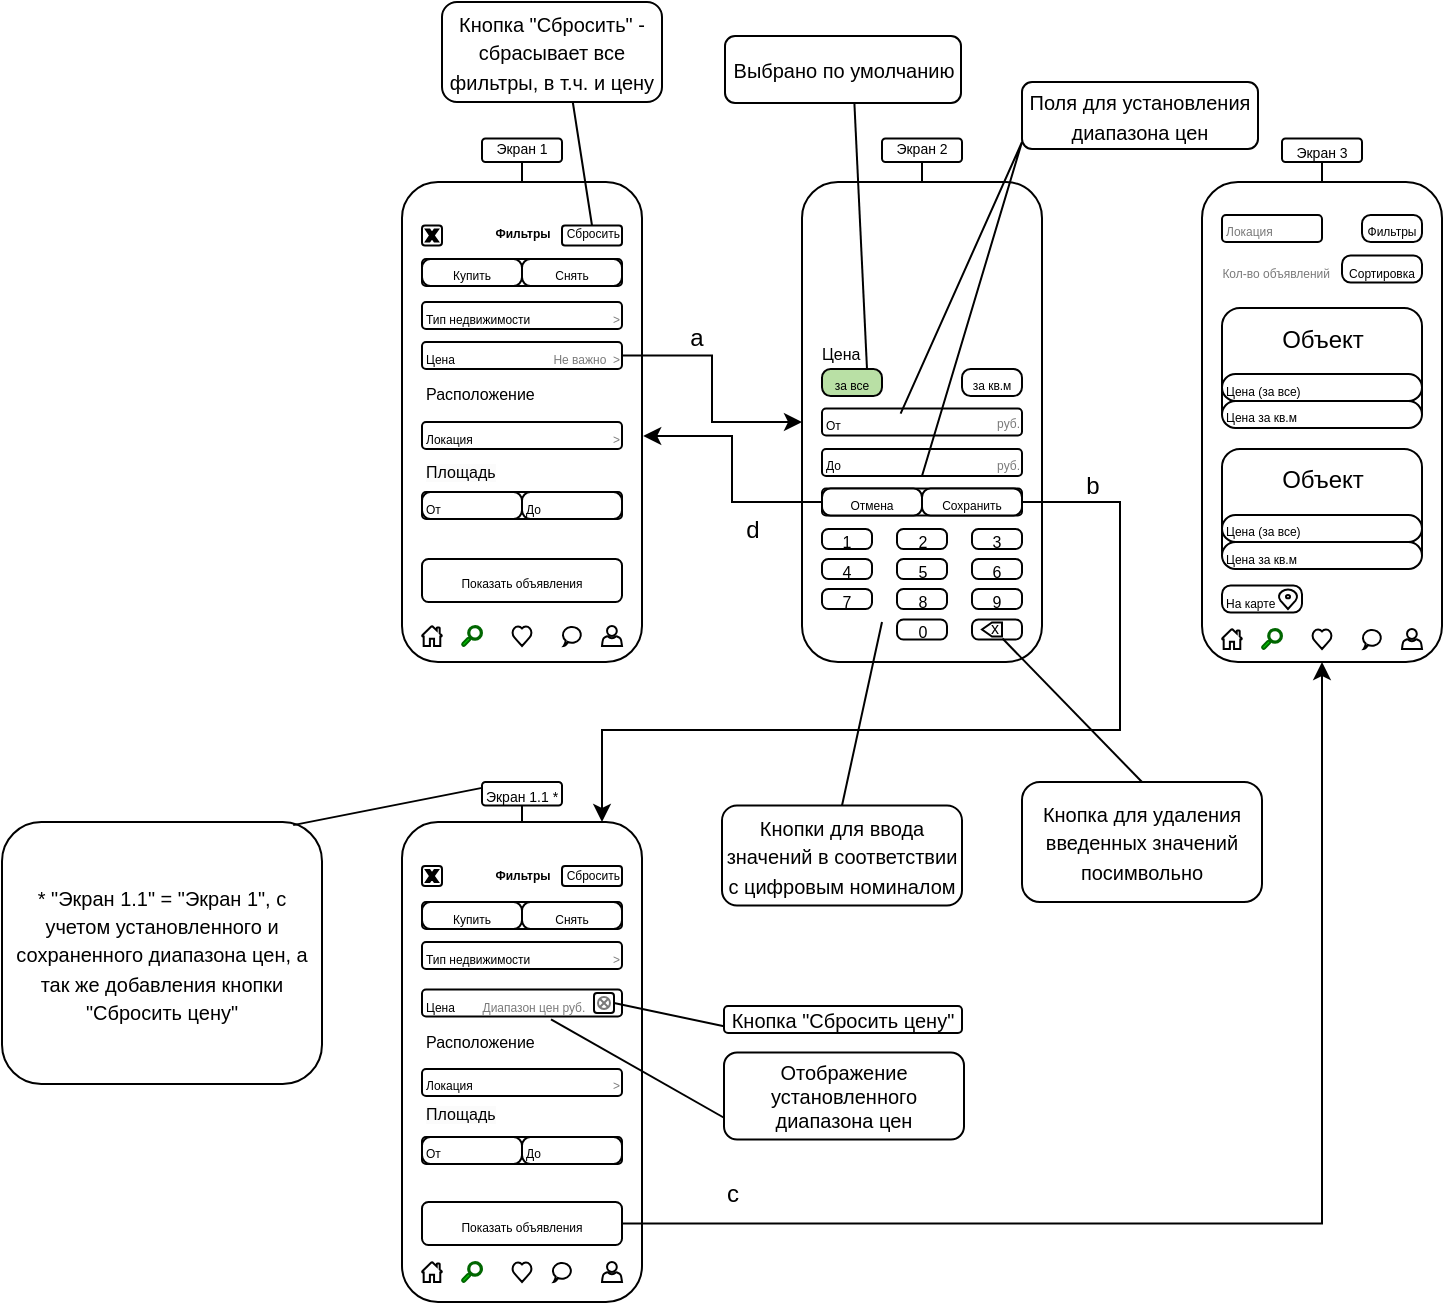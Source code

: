 <mxfile version="24.7.17">
  <diagram name="Страница — 1" id="sSC-xbCi71LBy9KAgF5f">
    <mxGraphModel dx="689" dy="1766" grid="1" gridSize="10" guides="1" tooltips="1" connect="1" arrows="1" fold="1" page="1" pageScale="1" pageWidth="1169" pageHeight="827" math="0" shadow="0">
      <root>
        <mxCell id="0" />
        <mxCell id="1" parent="0" />
        <mxCell id="aHM809MoDFuFs7wAWHGj-8" value="" style="rounded=1;whiteSpace=wrap;html=1;direction=south;" parent="1" vertex="1">
          <mxGeometry x="520" y="40" width="120" height="240" as="geometry" />
        </mxCell>
        <mxCell id="aHM809MoDFuFs7wAWHGj-7" value="" style="rounded=1;whiteSpace=wrap;html=1;direction=south;" parent="1" vertex="1">
          <mxGeometry x="320" y="40" width="120" height="240" as="geometry" />
        </mxCell>
        <mxCell id="aHM809MoDFuFs7wAWHGj-10" value="" style="rounded=1;whiteSpace=wrap;html=1;direction=south;" parent="1" vertex="1">
          <mxGeometry x="320" y="360" width="120" height="240" as="geometry" />
        </mxCell>
        <mxCell id="aHM809MoDFuFs7wAWHGj-11" value="" style="rounded=1;whiteSpace=wrap;html=1;direction=south;" parent="1" vertex="1">
          <mxGeometry x="720" y="40" width="120" height="240" as="geometry" />
        </mxCell>
        <mxCell id="aHM809MoDFuFs7wAWHGj-66" value="" style="sketch=0;pointerEvents=1;shadow=0;dashed=0;html=1;labelPosition=center;verticalLabelPosition=bottom;verticalAlign=top;outlineConnect=0;align=center;shape=mxgraph.office.concepts.home;" parent="1" vertex="1">
          <mxGeometry x="330" y="262" width="10" height="10" as="geometry" />
        </mxCell>
        <mxCell id="aHM809MoDFuFs7wAWHGj-68" value="" style="sketch=0;pointerEvents=1;shadow=0;dashed=0;html=1;labelPosition=center;verticalLabelPosition=bottom;verticalAlign=top;outlineConnect=0;align=center;shape=mxgraph.office.concepts.home;" parent="1" vertex="1">
          <mxGeometry x="330" y="580" width="10" height="10" as="geometry" />
        </mxCell>
        <mxCell id="aHM809MoDFuFs7wAWHGj-69" value="" style="sketch=0;pointerEvents=1;shadow=0;dashed=0;html=1;labelPosition=center;verticalLabelPosition=bottom;verticalAlign=top;outlineConnect=0;align=center;shape=mxgraph.office.concepts.home;" parent="1" vertex="1">
          <mxGeometry x="730" y="263.5" width="10" height="10" as="geometry" />
        </mxCell>
        <mxCell id="aHM809MoDFuFs7wAWHGj-70" value="" style="sketch=0;pointerEvents=1;shadow=0;dashed=0;html=1;labelPosition=center;verticalLabelPosition=bottom;verticalAlign=top;outlineConnect=0;align=center;shape=mxgraph.office.concepts.search;fillColor=#00CC00;strokeColor=#006600;" parent="1" vertex="1">
          <mxGeometry x="350" y="262" width="10" height="10" as="geometry" />
        </mxCell>
        <mxCell id="aHM809MoDFuFs7wAWHGj-72" value="" style="sketch=0;pointerEvents=1;shadow=0;dashed=0;html=1;labelPosition=center;verticalLabelPosition=bottom;verticalAlign=top;outlineConnect=0;align=center;shape=mxgraph.office.concepts.search;fillColor=#00CC00;strokeColor=#006600;" parent="1" vertex="1">
          <mxGeometry x="750" y="263.5" width="10" height="10" as="geometry" />
        </mxCell>
        <mxCell id="aHM809MoDFuFs7wAWHGj-73" value="" style="sketch=0;pointerEvents=1;shadow=0;dashed=0;html=1;labelPosition=center;verticalLabelPosition=bottom;verticalAlign=top;outlineConnect=0;align=center;shape=mxgraph.office.concepts.search;fillColor=#00CC00;strokeColor=#006600;" parent="1" vertex="1">
          <mxGeometry x="350" y="580" width="10" height="10" as="geometry" />
        </mxCell>
        <mxCell id="aHM809MoDFuFs7wAWHGj-74" value="" style="verticalLabelPosition=bottom;verticalAlign=top;html=1;shape=mxgraph.basic.heart" parent="1" vertex="1">
          <mxGeometry x="375" y="580" width="10" height="10" as="geometry" />
        </mxCell>
        <mxCell id="aHM809MoDFuFs7wAWHGj-75" value="" style="verticalLabelPosition=bottom;verticalAlign=top;html=1;shape=mxgraph.basic.heart" parent="1" vertex="1">
          <mxGeometry x="775" y="263.5" width="10" height="10" as="geometry" />
        </mxCell>
        <mxCell id="aHM809MoDFuFs7wAWHGj-77" value="" style="verticalLabelPosition=bottom;verticalAlign=top;html=1;shape=mxgraph.basic.heart" parent="1" vertex="1">
          <mxGeometry x="375" y="262" width="10" height="10" as="geometry" />
        </mxCell>
        <mxCell id="aHM809MoDFuFs7wAWHGj-78" value="" style="whiteSpace=wrap;html=1;shape=mxgraph.basic.oval_callout;perimeterSpacing=0;" parent="1" vertex="1">
          <mxGeometry x="400" y="262" width="10" height="10" as="geometry" />
        </mxCell>
        <mxCell id="aHM809MoDFuFs7wAWHGj-79" value="" style="whiteSpace=wrap;html=1;shape=mxgraph.basic.oval_callout;perimeterSpacing=0;" parent="1" vertex="1">
          <mxGeometry x="800" y="263.5" width="10" height="10" as="geometry" />
        </mxCell>
        <mxCell id="aHM809MoDFuFs7wAWHGj-81" value="" style="whiteSpace=wrap;html=1;shape=mxgraph.basic.oval_callout;perimeterSpacing=0;" parent="1" vertex="1">
          <mxGeometry x="395" y="580" width="10" height="10" as="geometry" />
        </mxCell>
        <mxCell id="aHM809MoDFuFs7wAWHGj-84" value="" style="sketch=0;pointerEvents=1;shadow=0;dashed=0;html=1;labelPosition=center;verticalLabelPosition=bottom;verticalAlign=top;outlineConnect=0;align=center;shape=mxgraph.office.users.user;" parent="1" vertex="1">
          <mxGeometry x="420" y="262" width="10" height="10" as="geometry" />
        </mxCell>
        <mxCell id="aHM809MoDFuFs7wAWHGj-86" value="" style="sketch=0;pointerEvents=1;shadow=0;dashed=0;html=1;labelPosition=center;verticalLabelPosition=bottom;verticalAlign=top;outlineConnect=0;align=center;shape=mxgraph.office.users.user;" parent="1" vertex="1">
          <mxGeometry x="420" y="580" width="10" height="10" as="geometry" />
        </mxCell>
        <mxCell id="aHM809MoDFuFs7wAWHGj-87" value="" style="sketch=0;pointerEvents=1;shadow=0;dashed=0;html=1;labelPosition=center;verticalLabelPosition=bottom;verticalAlign=top;outlineConnect=0;align=center;shape=mxgraph.office.users.user;" parent="1" vertex="1">
          <mxGeometry x="820" y="263.5" width="10" height="10" as="geometry" />
        </mxCell>
        <mxCell id="aHM809MoDFuFs7wAWHGj-108" value="&lt;div style=&quot;&quot;&gt;&lt;font style=&quot;font-size: 6px;&quot;&gt;&lt;b&gt;Фильтры&lt;/b&gt;&lt;/font&gt;&lt;/div&gt;" style="text;html=1;align=center;verticalAlign=middle;resizable=0;points=[];autosize=1;strokeColor=none;fillColor=none;" parent="1" vertex="1">
          <mxGeometry x="355" y="48.5" width="50" height="30" as="geometry" />
        </mxCell>
        <mxCell id="aHM809MoDFuFs7wAWHGj-115" value="&lt;span style=&quot;color: rgba(0, 0, 0, 0); font-family: monospace; font-size: 0px; white-space: nowrap;&quot;&gt;%3CmxGraphModel%3E%3Croot%3E%3CmxCell%20id%3D%220%22%2F%3E%3CmxCell%20id%3D%221%22%20parent%3D%220%22%2F%3E%3CmxCell%20id%3D%222%22%20value%3D%22%26lt%3Bspan%20style%3D%26quot%3Bfont-size%3A%2010px%3B%26quot%3B%26gt%3B%D0%98%D0%BD%D1%84%D0%BE%D1%80%D0%BC%D0%B0%D1%86%D0%B8%D1%8F%26lt%3B%2Fspan%26gt%3B%22%20style%3D%22rounded%3D1%3BwhiteSpace%3Dwrap%3Bhtml%3D1%3Balign%3Dleft%3B%22%20vertex%3D%221%22%20parent%3D%221%22%3E%3CmxGeometry%20x%3D%22130%22%20y%3D%22145%22%20width%3D%22100%22%20height%3D%2213.5%22%20as%3D%22geometry%22%2F%3E%3C%2FmxCell%3E%3C%2Froot%3E%3C%2FmxGraphModel%3E&lt;/span&gt;" style="rounded=1;whiteSpace=wrap;html=1;align=left;" parent="1" vertex="1">
          <mxGeometry x="330" y="78.5" width="100" height="13.5" as="geometry" />
        </mxCell>
        <mxCell id="aHM809MoDFuFs7wAWHGj-116" value="&lt;font style=&quot;font-size: 6px;&quot;&gt;Купить&lt;/font&gt;" style="rounded=1;whiteSpace=wrap;html=1;align=center;arcSize=32;" parent="1" vertex="1">
          <mxGeometry x="330" y="78.5" width="50" height="13.5" as="geometry" />
        </mxCell>
        <mxCell id="aHM809MoDFuFs7wAWHGj-118" value="&lt;font style=&quot;font-size: 6px;&quot;&gt;Снять&lt;/font&gt;" style="rounded=1;whiteSpace=wrap;html=1;align=center;arcSize=32;" parent="1" vertex="1">
          <mxGeometry x="380" y="78.5" width="50" height="13.5" as="geometry" />
        </mxCell>
        <mxCell id="aHM809MoDFuFs7wAWHGj-119" value="&lt;font style=&quot;font-size: 6px;&quot;&gt;Тип недвижимости&lt;/font&gt;" style="rounded=1;whiteSpace=wrap;html=1;align=left;" parent="1" vertex="1">
          <mxGeometry x="330" y="100" width="100" height="13.5" as="geometry" />
        </mxCell>
        <mxCell id="aHM809MoDFuFs7wAWHGj-146" style="edgeStyle=orthogonalEdgeStyle;rounded=0;orthogonalLoop=1;jettySize=auto;html=1;entryX=0.5;entryY=1;entryDx=0;entryDy=0;" parent="1" source="aHM809MoDFuFs7wAWHGj-125" target="aHM809MoDFuFs7wAWHGj-8" edge="1">
          <mxGeometry relative="1" as="geometry" />
        </mxCell>
        <mxCell id="aHM809MoDFuFs7wAWHGj-125" value="&lt;span style=&quot;font-size: 6px;&quot;&gt;Цена&lt;/span&gt;" style="rounded=1;whiteSpace=wrap;html=1;align=left;" parent="1" vertex="1">
          <mxGeometry x="330" y="120" width="100" height="13.5" as="geometry" />
        </mxCell>
        <mxCell id="aHM809MoDFuFs7wAWHGj-126" value="&lt;font style=&quot;font-size: 6px;&quot;&gt;Не важно&amp;nbsp; &amp;gt;&lt;/font&gt;" style="text;html=1;align=right;verticalAlign=middle;resizable=0;points=[];autosize=1;strokeColor=none;fillColor=none;fontColor=#7A7A7A;" parent="1" vertex="1">
          <mxGeometry x="370" y="111.75" width="60" height="30" as="geometry" />
        </mxCell>
        <mxCell id="aHM809MoDFuFs7wAWHGj-129" value="&lt;div style=&quot;&quot;&gt;&lt;span style=&quot;font-size: 8px;&quot;&gt;Расположение&lt;/span&gt;&lt;/div&gt;" style="text;html=1;align=left;verticalAlign=middle;resizable=0;points=[];autosize=1;strokeColor=none;fillColor=none;" parent="1" vertex="1">
          <mxGeometry x="330" y="130" width="80" height="30" as="geometry" />
        </mxCell>
        <mxCell id="aHM809MoDFuFs7wAWHGj-130" value="&lt;font style=&quot;font-size: 6px;&quot;&gt;Локация&lt;/font&gt;" style="rounded=1;whiteSpace=wrap;html=1;align=left;" parent="1" vertex="1">
          <mxGeometry x="330" y="160" width="100" height="13.5" as="geometry" />
        </mxCell>
        <mxCell id="aHM809MoDFuFs7wAWHGj-132" value="&lt;font style=&quot;font-size: 6px;&quot;&gt;&amp;gt;&lt;/font&gt;" style="text;html=1;align=right;verticalAlign=middle;resizable=0;points=[];autosize=1;strokeColor=none;fillColor=none;fontColor=#7A7A7A;" parent="1" vertex="1">
          <mxGeometry x="400" y="151.75" width="30" height="30" as="geometry" />
        </mxCell>
        <mxCell id="aHM809MoDFuFs7wAWHGj-133" value="&lt;span style=&quot;color: rgb(0, 0, 0); font-family: Helvetica; font-size: 8px; font-style: normal; font-variant-ligatures: normal; font-variant-caps: normal; font-weight: 400; letter-spacing: normal; orphans: 2; text-align: left; text-indent: 0px; text-transform: none; white-space: nowrap; widows: 2; word-spacing: 0px; -webkit-text-stroke-width: 0px; background-color: rgb(251, 251, 251); text-decoration-thickness: initial; text-decoration-style: initial; text-decoration-color: initial; display: inline !important; float: none;&quot;&gt;Площадь&lt;/span&gt;" style="text;whiteSpace=wrap;html=1;" parent="1" vertex="1">
          <mxGeometry x="330" y="170" width="90" height="26.5" as="geometry" />
        </mxCell>
        <mxCell id="aHM809MoDFuFs7wAWHGj-135" value="" style="rounded=1;whiteSpace=wrap;html=1;align=left;" parent="1" vertex="1">
          <mxGeometry x="330" y="195" width="100" height="13.5" as="geometry" />
        </mxCell>
        <mxCell id="aHM809MoDFuFs7wAWHGj-136" value="&lt;font style=&quot;font-size: 6px;&quot;&gt;От&lt;/font&gt;" style="rounded=1;whiteSpace=wrap;html=1;align=left;arcSize=32;" parent="1" vertex="1">
          <mxGeometry x="330" y="195" width="50" height="13.5" as="geometry" />
        </mxCell>
        <mxCell id="aHM809MoDFuFs7wAWHGj-137" value="&lt;font style=&quot;font-size: 6px;&quot;&gt;До&lt;/font&gt;" style="rounded=1;whiteSpace=wrap;html=1;align=left;arcSize=32;" parent="1" vertex="1">
          <mxGeometry x="380" y="195" width="50" height="13.5" as="geometry" />
        </mxCell>
        <mxCell id="aHM809MoDFuFs7wAWHGj-140" value="&lt;font style=&quot;font-size: 6px;&quot;&gt;Показать объявления&lt;/font&gt;" style="rounded=1;whiteSpace=wrap;html=1;align=center;" parent="1" vertex="1">
          <mxGeometry x="330" y="228.5" width="100" height="21.5" as="geometry" />
        </mxCell>
        <mxCell id="aHM809MoDFuFs7wAWHGj-142" value="&lt;font style=&quot;font-size: 6px;&quot;&gt;&amp;gt;&lt;/font&gt;" style="text;html=1;align=right;verticalAlign=middle;resizable=0;points=[];autosize=1;strokeColor=none;fillColor=none;fontColor=#7A7A7A;" parent="1" vertex="1">
          <mxGeometry x="400" y="91.75" width="30" height="30" as="geometry" />
        </mxCell>
        <mxCell id="aHM809MoDFuFs7wAWHGj-148" value="&lt;div style=&quot;&quot;&gt;&lt;span style=&quot;font-size: 8px;&quot;&gt;Цена&lt;/span&gt;&lt;/div&gt;" style="text;html=1;align=left;verticalAlign=middle;resizable=0;points=[];autosize=1;strokeColor=none;fillColor=none;" parent="1" vertex="1">
          <mxGeometry x="527.5" y="110" width="40" height="30" as="geometry" />
        </mxCell>
        <mxCell id="aHM809MoDFuFs7wAWHGj-150" value="&lt;font style=&quot;font-size: 6px;&quot;&gt;От&lt;/font&gt;" style="rounded=1;whiteSpace=wrap;html=1;align=left;" parent="1" vertex="1">
          <mxGeometry x="530" y="153.25" width="100" height="13.5" as="geometry" />
        </mxCell>
        <mxCell id="aHM809MoDFuFs7wAWHGj-151" value="&lt;span style=&quot;font-size: 6px;&quot;&gt;До&lt;/span&gt;" style="rounded=1;whiteSpace=wrap;html=1;align=left;" parent="1" vertex="1">
          <mxGeometry x="530" y="173.5" width="100" height="13.5" as="geometry" />
        </mxCell>
        <mxCell id="aHM809MoDFuFs7wAWHGj-152" value="&lt;font style=&quot;font-size: 6px;&quot;&gt;руб.&lt;/font&gt;" style="text;html=1;align=right;verticalAlign=middle;resizable=0;points=[];autosize=1;strokeColor=none;fillColor=none;fontColor=#7A7A7A;" parent="1" vertex="1">
          <mxGeometry x="600" y="143.5" width="30" height="30" as="geometry" />
        </mxCell>
        <mxCell id="aHM809MoDFuFs7wAWHGj-153" value="&lt;span style=&quot;font-size: 6px;&quot;&gt;руб.&lt;/span&gt;" style="text;html=1;align=right;verticalAlign=middle;resizable=0;points=[];autosize=1;strokeColor=none;fillColor=none;fontColor=#7A7A7A;" parent="1" vertex="1">
          <mxGeometry x="600" y="165.4" width="30" height="30" as="geometry" />
        </mxCell>
        <mxCell id="aHM809MoDFuFs7wAWHGj-154" value="" style="rounded=1;whiteSpace=wrap;html=1;align=left;" parent="1" vertex="1">
          <mxGeometry x="530" y="193.25" width="100" height="13.5" as="geometry" />
        </mxCell>
        <mxCell id="aHM809MoDFuFs7wAWHGj-155" value="&lt;font style=&quot;font-size: 6px;&quot;&gt;Отмена&lt;/font&gt;" style="rounded=1;whiteSpace=wrap;html=1;align=center;arcSize=32;" parent="1" vertex="1">
          <mxGeometry x="530" y="193.25" width="50" height="13.5" as="geometry" />
        </mxCell>
        <mxCell id="aHM809MoDFuFs7wAWHGj-156" value="&lt;font style=&quot;font-size: 6px;&quot;&gt;Сохранить&lt;/font&gt;" style="rounded=1;whiteSpace=wrap;html=1;align=center;arcSize=32;" parent="1" vertex="1">
          <mxGeometry x="580" y="193.25" width="50" height="13.5" as="geometry" />
        </mxCell>
        <mxCell id="aHM809MoDFuFs7wAWHGj-157" value="&lt;font style=&quot;font-size: 8px;&quot;&gt;1&lt;/font&gt;" style="rounded=1;whiteSpace=wrap;html=1;align=center;arcSize=32;" parent="1" vertex="1">
          <mxGeometry x="530" y="213.5" width="25" height="10" as="geometry" />
        </mxCell>
        <mxCell id="aHM809MoDFuFs7wAWHGj-158" value="&lt;font style=&quot;font-size: 8px;&quot;&gt;2&lt;/font&gt;" style="rounded=1;whiteSpace=wrap;html=1;align=center;arcSize=32;" parent="1" vertex="1">
          <mxGeometry x="567.5" y="213.5" width="25" height="10" as="geometry" />
        </mxCell>
        <mxCell id="aHM809MoDFuFs7wAWHGj-159" value="&lt;font style=&quot;font-size: 8px;&quot;&gt;3&lt;/font&gt;" style="rounded=1;whiteSpace=wrap;html=1;align=center;arcSize=32;" parent="1" vertex="1">
          <mxGeometry x="605" y="213.5" width="25" height="10" as="geometry" />
        </mxCell>
        <mxCell id="aHM809MoDFuFs7wAWHGj-160" value="&lt;font style=&quot;font-size: 8px;&quot;&gt;4&lt;/font&gt;" style="rounded=1;whiteSpace=wrap;html=1;align=center;arcSize=32;" parent="1" vertex="1">
          <mxGeometry x="530" y="228.5" width="25" height="10" as="geometry" />
        </mxCell>
        <mxCell id="aHM809MoDFuFs7wAWHGj-161" value="&lt;font style=&quot;font-size: 8px;&quot;&gt;5&lt;/font&gt;" style="rounded=1;whiteSpace=wrap;html=1;align=center;arcSize=32;" parent="1" vertex="1">
          <mxGeometry x="567.5" y="228.5" width="25" height="10" as="geometry" />
        </mxCell>
        <mxCell id="aHM809MoDFuFs7wAWHGj-162" value="&lt;font style=&quot;font-size: 8px;&quot;&gt;6&lt;/font&gt;" style="rounded=1;whiteSpace=wrap;html=1;align=center;arcSize=32;" parent="1" vertex="1">
          <mxGeometry x="605" y="228.5" width="25" height="10" as="geometry" />
        </mxCell>
        <mxCell id="aHM809MoDFuFs7wAWHGj-163" value="&lt;font style=&quot;font-size: 8px;&quot;&gt;7&lt;/font&gt;" style="rounded=1;whiteSpace=wrap;html=1;align=center;arcSize=32;" parent="1" vertex="1">
          <mxGeometry x="530" y="243.5" width="25" height="10" as="geometry" />
        </mxCell>
        <mxCell id="aHM809MoDFuFs7wAWHGj-164" value="&lt;font style=&quot;font-size: 8px;&quot;&gt;8&lt;/font&gt;" style="rounded=1;whiteSpace=wrap;html=1;align=center;arcSize=32;" parent="1" vertex="1">
          <mxGeometry x="567.5" y="243.5" width="25" height="10" as="geometry" />
        </mxCell>
        <mxCell id="aHM809MoDFuFs7wAWHGj-165" value="&lt;font style=&quot;font-size: 8px;&quot;&gt;9&lt;/font&gt;" style="rounded=1;whiteSpace=wrap;html=1;align=center;arcSize=32;" parent="1" vertex="1">
          <mxGeometry x="605" y="243.5" width="25" height="10" as="geometry" />
        </mxCell>
        <mxCell id="aHM809MoDFuFs7wAWHGj-166" value="&lt;font style=&quot;font-size: 8px;&quot;&gt;0&lt;/font&gt;" style="rounded=1;whiteSpace=wrap;html=1;align=center;arcSize=32;" parent="1" vertex="1">
          <mxGeometry x="567.5" y="258.75" width="25" height="10" as="geometry" />
        </mxCell>
        <mxCell id="aHM809MoDFuFs7wAWHGj-177" value="&lt;div style=&quot;&quot;&gt;&lt;font style=&quot;font-size: 6px;&quot;&gt;&lt;b&gt;Фильтры&lt;/b&gt;&lt;/font&gt;&lt;/div&gt;" style="text;html=1;align=center;verticalAlign=middle;resizable=0;points=[];autosize=1;strokeColor=none;fillColor=none;" parent="1" vertex="1">
          <mxGeometry x="355" y="370" width="50" height="30" as="geometry" />
        </mxCell>
        <mxCell id="aHM809MoDFuFs7wAWHGj-180" value="&lt;span style=&quot;color: rgba(0, 0, 0, 0); font-family: monospace; font-size: 0px; white-space: nowrap;&quot;&gt;%3CmxGraphModel%3E%3Croot%3E%3CmxCell%20id%3D%220%22%2F%3E%3CmxCell%20id%3D%221%22%20parent%3D%220%22%2F%3E%3CmxCell%20id%3D%222%22%20value%3D%22%26lt%3Bspan%20style%3D%26quot%3Bfont-size%3A%2010px%3B%26quot%3B%26gt%3B%D0%98%D0%BD%D1%84%D0%BE%D1%80%D0%BC%D0%B0%D1%86%D0%B8%D1%8F%26lt%3B%2Fspan%26gt%3B%22%20style%3D%22rounded%3D1%3BwhiteSpace%3Dwrap%3Bhtml%3D1%3Balign%3Dleft%3B%22%20vertex%3D%221%22%20parent%3D%221%22%3E%3CmxGeometry%20x%3D%22130%22%20y%3D%22145%22%20width%3D%22100%22%20height%3D%2213.5%22%20as%3D%22geometry%22%2F%3E%3C%2FmxCell%3E%3C%2Froot%3E%3C%2FmxGraphModel%3E&lt;/span&gt;" style="rounded=1;whiteSpace=wrap;html=1;align=left;" parent="1" vertex="1">
          <mxGeometry x="330" y="400" width="100" height="13.5" as="geometry" />
        </mxCell>
        <mxCell id="aHM809MoDFuFs7wAWHGj-181" value="&lt;font style=&quot;font-size: 6px;&quot;&gt;Купить&lt;/font&gt;" style="rounded=1;whiteSpace=wrap;html=1;align=center;arcSize=32;" parent="1" vertex="1">
          <mxGeometry x="330" y="400" width="50" height="13.5" as="geometry" />
        </mxCell>
        <mxCell id="aHM809MoDFuFs7wAWHGj-182" value="&lt;font style=&quot;font-size: 6px;&quot;&gt;Снять&lt;/font&gt;" style="rounded=1;whiteSpace=wrap;html=1;align=center;arcSize=32;" parent="1" vertex="1">
          <mxGeometry x="380" y="400" width="50" height="13.5" as="geometry" />
        </mxCell>
        <mxCell id="aHM809MoDFuFs7wAWHGj-183" value="&lt;font style=&quot;font-size: 6px;&quot;&gt;Тип недвижимости&lt;/font&gt;" style="rounded=1;whiteSpace=wrap;html=1;align=left;" parent="1" vertex="1">
          <mxGeometry x="330" y="420" width="100" height="13.5" as="geometry" />
        </mxCell>
        <mxCell id="aHM809MoDFuFs7wAWHGj-184" value="&lt;span style=&quot;font-size: 6px;&quot;&gt;Цена&lt;/span&gt;" style="rounded=1;whiteSpace=wrap;html=1;align=left;" parent="1" vertex="1">
          <mxGeometry x="330" y="443.75" width="100" height="13.5" as="geometry" />
        </mxCell>
        <mxCell id="aHM809MoDFuFs7wAWHGj-185" value="&lt;span style=&quot;font-size: 6px;&quot;&gt;&amp;nbsp;Диапазон цен руб.&amp;nbsp; &amp;nbsp; &amp;nbsp; &amp;nbsp;&amp;nbsp;&lt;/span&gt;" style="text;html=1;align=right;verticalAlign=middle;resizable=0;points=[];autosize=1;strokeColor=none;fillColor=none;fontColor=#7A7A7A;" parent="1" vertex="1">
          <mxGeometry x="336" y="435.5" width="90" height="30" as="geometry" />
        </mxCell>
        <mxCell id="aHM809MoDFuFs7wAWHGj-186" value="&lt;div style=&quot;&quot;&gt;&lt;span style=&quot;font-size: 8px;&quot;&gt;Расположение&lt;/span&gt;&lt;/div&gt;" style="text;html=1;align=left;verticalAlign=middle;resizable=0;points=[];autosize=1;strokeColor=none;fillColor=none;" parent="1" vertex="1">
          <mxGeometry x="330" y="453.5" width="80" height="30" as="geometry" />
        </mxCell>
        <mxCell id="aHM809MoDFuFs7wAWHGj-187" value="&lt;font style=&quot;font-size: 6px;&quot;&gt;Локация&lt;/font&gt;" style="rounded=1;whiteSpace=wrap;html=1;align=left;" parent="1" vertex="1">
          <mxGeometry x="330" y="483.5" width="100" height="13.5" as="geometry" />
        </mxCell>
        <mxCell id="aHM809MoDFuFs7wAWHGj-188" value="&lt;font style=&quot;font-size: 6px;&quot;&gt;&amp;gt;&lt;/font&gt;" style="text;html=1;align=right;verticalAlign=middle;resizable=0;points=[];autosize=1;strokeColor=none;fillColor=none;fontColor=#7A7A7A;" parent="1" vertex="1">
          <mxGeometry x="400" y="475.25" width="30" height="30" as="geometry" />
        </mxCell>
        <mxCell id="aHM809MoDFuFs7wAWHGj-189" value="&lt;span style=&quot;color: rgb(0, 0, 0); font-family: Helvetica; font-size: 8px; font-style: normal; font-variant-ligatures: normal; font-variant-caps: normal; font-weight: 400; letter-spacing: normal; orphans: 2; text-align: left; text-indent: 0px; text-transform: none; white-space: nowrap; widows: 2; word-spacing: 0px; -webkit-text-stroke-width: 0px; background-color: rgb(251, 251, 251); text-decoration-thickness: initial; text-decoration-style: initial; text-decoration-color: initial; display: inline !important; float: none;&quot;&gt;Площадь&lt;/span&gt;" style="text;whiteSpace=wrap;html=1;" parent="1" vertex="1">
          <mxGeometry x="330" y="491" width="90" height="26.5" as="geometry" />
        </mxCell>
        <mxCell id="aHM809MoDFuFs7wAWHGj-190" value="" style="rounded=1;whiteSpace=wrap;html=1;align=left;" parent="1" vertex="1">
          <mxGeometry x="330" y="517.5" width="100" height="13.5" as="geometry" />
        </mxCell>
        <mxCell id="aHM809MoDFuFs7wAWHGj-191" value="&lt;font style=&quot;font-size: 6px;&quot;&gt;От&lt;/font&gt;" style="rounded=1;whiteSpace=wrap;html=1;align=left;arcSize=32;" parent="1" vertex="1">
          <mxGeometry x="330" y="517.5" width="50" height="13.5" as="geometry" />
        </mxCell>
        <mxCell id="aHM809MoDFuFs7wAWHGj-192" value="&lt;font style=&quot;font-size: 6px;&quot;&gt;До&lt;/font&gt;" style="rounded=1;whiteSpace=wrap;html=1;align=left;arcSize=32;" parent="1" vertex="1">
          <mxGeometry x="380" y="517.5" width="50" height="13.5" as="geometry" />
        </mxCell>
        <mxCell id="9tvq5RSDOTkzpY2uj0eK-35" style="edgeStyle=orthogonalEdgeStyle;rounded=0;orthogonalLoop=1;jettySize=auto;html=1;entryX=1;entryY=0.5;entryDx=0;entryDy=0;" parent="1" source="aHM809MoDFuFs7wAWHGj-193" target="aHM809MoDFuFs7wAWHGj-11" edge="1">
          <mxGeometry relative="1" as="geometry" />
        </mxCell>
        <mxCell id="aHM809MoDFuFs7wAWHGj-193" value="&lt;font style=&quot;font-size: 6px;&quot;&gt;Показать объявления&lt;/font&gt;" style="rounded=1;whiteSpace=wrap;html=1;align=center;" parent="1" vertex="1">
          <mxGeometry x="330" y="550" width="100" height="21.5" as="geometry" />
        </mxCell>
        <mxCell id="aHM809MoDFuFs7wAWHGj-196" value="&lt;font color=&quot;#7a7a7a&quot; style=&quot;font-size: 6px;&quot;&gt;Локация&lt;/font&gt;" style="rounded=1;whiteSpace=wrap;html=1;align=left;" parent="1" vertex="1">
          <mxGeometry x="730" y="56.5" width="50" height="13.5" as="geometry" />
        </mxCell>
        <mxCell id="aHM809MoDFuFs7wAWHGj-198" value="&lt;span style=&quot;font-size: 6px;&quot;&gt;Фильтры&lt;/span&gt;" style="rounded=1;whiteSpace=wrap;html=1;align=center;arcSize=32;" parent="1" vertex="1">
          <mxGeometry x="800" y="56.5" width="30" height="13.5" as="geometry" />
        </mxCell>
        <mxCell id="aHM809MoDFuFs7wAWHGj-201" value="&lt;span style=&quot;font-size: 6px;&quot;&gt;Кол-во объявлений&lt;/span&gt;" style="text;html=1;align=right;verticalAlign=middle;resizable=0;points=[];autosize=1;strokeColor=none;fillColor=none;fontColor=#7A7A7A;" parent="1" vertex="1">
          <mxGeometry x="705" y="68.5" width="80" height="30" as="geometry" />
        </mxCell>
        <mxCell id="aHM809MoDFuFs7wAWHGj-202" value="&lt;span style=&quot;font-size: 6px;&quot;&gt;Сортировка&lt;/span&gt;" style="rounded=1;whiteSpace=wrap;html=1;align=center;arcSize=32;" parent="1" vertex="1">
          <mxGeometry x="790" y="76.75" width="40" height="13.5" as="geometry" />
        </mxCell>
        <mxCell id="aHM809MoDFuFs7wAWHGj-203" value="" style="rounded=1;whiteSpace=wrap;html=1;" parent="1" vertex="1">
          <mxGeometry x="730" y="103" width="100" height="60" as="geometry" />
        </mxCell>
        <mxCell id="aHM809MoDFuFs7wAWHGj-208" value="&lt;span style=&quot;font-size: 6px;&quot;&gt;Цена (за все)&lt;/span&gt;" style="rounded=1;whiteSpace=wrap;html=1;align=left;arcSize=50;" parent="1" vertex="1">
          <mxGeometry x="730" y="136" width="100" height="13.5" as="geometry" />
        </mxCell>
        <mxCell id="aHM809MoDFuFs7wAWHGj-209" value="" style="rounded=1;whiteSpace=wrap;html=1;" parent="1" vertex="1">
          <mxGeometry x="730" y="173.5" width="100" height="60" as="geometry" />
        </mxCell>
        <mxCell id="aHM809MoDFuFs7wAWHGj-210" value="&lt;span style=&quot;font-size: 6px;&quot;&gt;Цена&amp;nbsp;&lt;/span&gt;&lt;span style=&quot;font-size: 6px;&quot;&gt;(за все)&lt;/span&gt;" style="rounded=1;whiteSpace=wrap;html=1;align=left;arcSize=50;" parent="1" vertex="1">
          <mxGeometry x="730" y="206.5" width="100" height="13.5" as="geometry" />
        </mxCell>
        <mxCell id="aHM809MoDFuFs7wAWHGj-214" value="&lt;font style=&quot;font-size: 6px;&quot;&gt;На карте&lt;/font&gt;" style="rounded=1;whiteSpace=wrap;html=1;align=left;arcSize=32;" parent="1" vertex="1">
          <mxGeometry x="730" y="241.75" width="40" height="13.5" as="geometry" />
        </mxCell>
        <mxCell id="aHM809MoDFuFs7wAWHGj-215" value="" style="html=1;verticalLabelPosition=bottom;align=center;labelBackgroundColor=#ffffff;verticalAlign=top;strokeWidth=1;strokeColor=#000000;shadow=0;dashed=0;shape=mxgraph.ios7.icons.location;" parent="1" vertex="1">
          <mxGeometry x="758" y="243.5" width="10" height="10" as="geometry" />
        </mxCell>
        <mxCell id="C7LZBwxP7M1bNRioeBZp-13" value="&lt;span style=&quot;font-size: 10px;&quot;&gt;Поля для установления диапазона цен&lt;/span&gt;" style="rounded=1;whiteSpace=wrap;html=1;align=center;" parent="1" vertex="1">
          <mxGeometry x="630" y="-10" width="118" height="33.5" as="geometry" />
        </mxCell>
        <mxCell id="yIqLHvParunaSloQBHTF-5" value="" style="rounded=1;whiteSpace=wrap;html=1;" parent="1" vertex="1">
          <mxGeometry x="416" y="445.5" width="10" height="10" as="geometry" />
        </mxCell>
        <mxCell id="yIqLHvParunaSloQBHTF-3" value="" style="shape=sumEllipse;perimeter=ellipsePerimeter;whiteSpace=wrap;html=1;backgroundOutline=1;strokeColor=#7A7A7A;" parent="1" vertex="1">
          <mxGeometry x="418" y="447.5" width="6" height="6" as="geometry" />
        </mxCell>
        <mxCell id="yIqLHvParunaSloQBHTF-9" value="" style="endArrow=none;html=1;rounded=0;entryX=0;entryY=0.75;entryDx=0;entryDy=0;exitX=1;exitY=0.5;exitDx=0;exitDy=0;" parent="1" source="yIqLHvParunaSloQBHTF-5" target="yIqLHvParunaSloQBHTF-11" edge="1">
          <mxGeometry width="50" height="50" relative="1" as="geometry">
            <mxPoint x="826" y="128.25" as="sourcePoint" />
            <mxPoint x="868.244" y="70" as="targetPoint" />
          </mxGeometry>
        </mxCell>
        <mxCell id="yIqLHvParunaSloQBHTF-11" value="&lt;font style=&quot;font-size: 10px;&quot;&gt;Кнопка &quot;Сбросить цену&quot;&lt;/font&gt;" style="rounded=1;whiteSpace=wrap;html=1;align=center;fontSize=10;" parent="1" vertex="1">
          <mxGeometry x="481" y="452" width="119" height="13.5" as="geometry" />
        </mxCell>
        <mxCell id="yIqLHvParunaSloQBHTF-12" value="" style="endArrow=none;html=1;rounded=0;entryX=0;entryY=0.75;entryDx=0;entryDy=0;exitX=0.645;exitY=1.106;exitDx=0;exitDy=0;exitPerimeter=0;" parent="1" source="aHM809MoDFuFs7wAWHGj-184" target="yIqLHvParunaSloQBHTF-13" edge="1">
          <mxGeometry width="50" height="50" relative="1" as="geometry">
            <mxPoint x="450" y="440" as="sourcePoint" />
            <mxPoint x="902.285" y="-8.415" as="targetPoint" />
          </mxGeometry>
        </mxCell>
        <mxCell id="yIqLHvParunaSloQBHTF-13" value="&lt;span style=&quot;font-size: 10px;&quot;&gt;Отображение установленного диапазона цен&lt;/span&gt;" style="rounded=1;whiteSpace=wrap;html=1;align=center;fontSize=10;" parent="1" vertex="1">
          <mxGeometry x="481" y="475.25" width="120" height="43.5" as="geometry" />
        </mxCell>
        <mxCell id="yIqLHvParunaSloQBHTF-14" value="&lt;font style=&quot;font-size: 6px;&quot;&gt;&amp;gt;&lt;/font&gt;" style="text;html=1;align=right;verticalAlign=middle;resizable=0;points=[];autosize=1;strokeColor=none;fillColor=none;fontColor=#7A7A7A;" parent="1" vertex="1">
          <mxGeometry x="400" y="411.75" width="30" height="30" as="geometry" />
        </mxCell>
        <mxCell id="9tvq5RSDOTkzpY2uj0eK-1" style="edgeStyle=orthogonalEdgeStyle;rounded=0;orthogonalLoop=1;jettySize=auto;html=1;entryX=0.529;entryY=-0.005;entryDx=0;entryDy=0;entryPerimeter=0;" parent="1" source="aHM809MoDFuFs7wAWHGj-155" target="aHM809MoDFuFs7wAWHGj-7" edge="1">
          <mxGeometry relative="1" as="geometry" />
        </mxCell>
        <mxCell id="9tvq5RSDOTkzpY2uj0eK-7" value="&lt;font style=&quot;font-size: 7px;&quot;&gt;Экран 3&lt;/font&gt;" style="rounded=1;whiteSpace=wrap;html=1;" parent="1" vertex="1">
          <mxGeometry x="760" y="18.25" width="40" height="11.75" as="geometry" />
        </mxCell>
        <mxCell id="9tvq5RSDOTkzpY2uj0eK-9" value="&lt;font style=&quot;font-size: 7px;&quot;&gt;Экран 1.1 *&lt;/font&gt;" style="rounded=1;whiteSpace=wrap;html=1;" parent="1" vertex="1">
          <mxGeometry x="360" y="340" width="40" height="11.75" as="geometry" />
        </mxCell>
        <mxCell id="9tvq5RSDOTkzpY2uj0eK-12" value="&lt;font style=&quot;font-size: 7px;&quot;&gt;Экран 1&lt;/font&gt;" style="rounded=1;whiteSpace=wrap;html=1;fontSize=7;" parent="1" vertex="1">
          <mxGeometry x="360" y="18.25" width="40" height="11.75" as="geometry" />
        </mxCell>
        <mxCell id="9tvq5RSDOTkzpY2uj0eK-14" value="" style="endArrow=none;html=1;rounded=0;entryX=0.5;entryY=1;entryDx=0;entryDy=0;exitX=0;exitY=0.5;exitDx=0;exitDy=0;" parent="1" source="aHM809MoDFuFs7wAWHGj-7" target="9tvq5RSDOTkzpY2uj0eK-12" edge="1">
          <mxGeometry width="50" height="50" relative="1" as="geometry">
            <mxPoint x="190" y="50" as="sourcePoint" />
            <mxPoint x="190" y="40" as="targetPoint" />
          </mxGeometry>
        </mxCell>
        <mxCell id="9tvq5RSDOTkzpY2uj0eK-16" value="" style="endArrow=none;html=1;rounded=0;entryX=0.5;entryY=1;entryDx=0;entryDy=0;exitX=0;exitY=0.5;exitDx=0;exitDy=0;" parent="1" source="aHM809MoDFuFs7wAWHGj-10" target="9tvq5RSDOTkzpY2uj0eK-9" edge="1">
          <mxGeometry width="50" height="50" relative="1" as="geometry">
            <mxPoint x="850" y="130" as="sourcePoint" />
            <mxPoint x="900" y="80" as="targetPoint" />
          </mxGeometry>
        </mxCell>
        <mxCell id="9tvq5RSDOTkzpY2uj0eK-17" value="" style="endArrow=none;html=1;rounded=0;entryX=0.5;entryY=1;entryDx=0;entryDy=0;exitX=0;exitY=0.5;exitDx=0;exitDy=0;" parent="1" source="aHM809MoDFuFs7wAWHGj-11" target="9tvq5RSDOTkzpY2uj0eK-7" edge="1">
          <mxGeometry width="50" height="50" relative="1" as="geometry">
            <mxPoint x="850" y="130" as="sourcePoint" />
            <mxPoint x="900" y="80" as="targetPoint" />
          </mxGeometry>
        </mxCell>
        <mxCell id="9tvq5RSDOTkzpY2uj0eK-19" value="&lt;font size=&quot;1&quot;&gt;* &quot;Экран 1.1&quot; = &quot;Экран 1&quot;, с учетом установленного и сохраненного диапазона цен, а так же добавления кнопки &quot;Сбросить цену&quot;&lt;/font&gt;" style="rounded=1;whiteSpace=wrap;html=1;" parent="1" vertex="1">
          <mxGeometry x="120" y="360" width="160" height="131" as="geometry" />
        </mxCell>
        <mxCell id="9tvq5RSDOTkzpY2uj0eK-22" value="" style="endArrow=none;html=1;rounded=0;entryX=0;entryY=0.25;entryDx=0;entryDy=0;exitX=0.91;exitY=0.012;exitDx=0;exitDy=0;exitPerimeter=0;" parent="1" source="9tvq5RSDOTkzpY2uj0eK-19" target="9tvq5RSDOTkzpY2uj0eK-9" edge="1">
          <mxGeometry width="50" height="50" relative="1" as="geometry">
            <mxPoint x="360" y="380" as="sourcePoint" />
            <mxPoint x="410" y="330" as="targetPoint" />
          </mxGeometry>
        </mxCell>
        <mxCell id="9tvq5RSDOTkzpY2uj0eK-32" style="edgeStyle=orthogonalEdgeStyle;rounded=0;orthogonalLoop=1;jettySize=auto;html=1;exitX=1;exitY=0.75;exitDx=0;exitDy=0;entryX=0.024;entryY=0.16;entryDx=0;entryDy=0;entryPerimeter=0;" parent="1" source="aHM809MoDFuFs7wAWHGj-154" edge="1">
          <mxGeometry relative="1" as="geometry">
            <mxPoint x="629.2" y="160.99" as="sourcePoint" />
            <mxPoint x="420.0" y="360" as="targetPoint" />
            <Array as="points">
              <mxPoint x="630" y="200" />
              <mxPoint x="679" y="200" />
              <mxPoint x="679" y="314" />
              <mxPoint x="420" y="314" />
            </Array>
          </mxGeometry>
        </mxCell>
        <mxCell id="9tvq5RSDOTkzpY2uj0eK-65" value="" style="rounded=1;whiteSpace=wrap;html=1;" parent="1" vertex="1">
          <mxGeometry x="400" y="61.75" width="30" height="10" as="geometry" />
        </mxCell>
        <mxCell id="aHM809MoDFuFs7wAWHGj-109" value="&lt;div style=&quot;&quot;&gt;&lt;span style=&quot;font-size: 6px;&quot;&gt;&lt;span style=&quot;font-weight: normal;&quot;&gt;Сбросить&lt;/span&gt;&lt;/span&gt;&lt;/div&gt;" style="text;html=1;align=right;verticalAlign=middle;resizable=0;points=[];autosize=1;strokeColor=none;fillColor=none;fontStyle=1" parent="1" vertex="1">
          <mxGeometry x="380" y="48.5" width="50" height="30" as="geometry" />
        </mxCell>
        <mxCell id="9tvq5RSDOTkzpY2uj0eK-66" value="" style="rounded=1;whiteSpace=wrap;html=1;" parent="1" vertex="1">
          <mxGeometry x="330" y="61.75" width="10" height="10" as="geometry" />
        </mxCell>
        <mxCell id="aHM809MoDFuFs7wAWHGj-110" value="" style="verticalLabelPosition=bottom;verticalAlign=top;html=1;shape=mxgraph.basic.x;fillColor=#000000;" parent="1" vertex="1">
          <mxGeometry x="332" y="63.75" width="6" height="6" as="geometry" />
        </mxCell>
        <mxCell id="9tvq5RSDOTkzpY2uj0eK-67" value="" style="rounded=1;whiteSpace=wrap;html=1;" parent="1" vertex="1">
          <mxGeometry x="400" y="382" width="30" height="10" as="geometry" />
        </mxCell>
        <mxCell id="aHM809MoDFuFs7wAWHGj-178" value="&lt;div style=&quot;&quot;&gt;&lt;span style=&quot;font-size: 6px;&quot;&gt;&lt;span style=&quot;font-weight: normal;&quot;&gt;Сбросить&lt;/span&gt;&lt;/span&gt;&lt;/div&gt;" style="text;html=1;align=right;verticalAlign=middle;resizable=0;points=[];autosize=1;strokeColor=none;fillColor=none;fontStyle=1" parent="1" vertex="1">
          <mxGeometry x="380" y="370" width="50" height="30" as="geometry" />
        </mxCell>
        <mxCell id="9tvq5RSDOTkzpY2uj0eK-68" value="" style="rounded=1;whiteSpace=wrap;html=1;" parent="1" vertex="1">
          <mxGeometry x="330" y="382" width="10" height="10" as="geometry" />
        </mxCell>
        <mxCell id="aHM809MoDFuFs7wAWHGj-179" value="" style="verticalLabelPosition=bottom;verticalAlign=top;html=1;shape=mxgraph.basic.x;fillColor=#000000;" parent="1" vertex="1">
          <mxGeometry x="332" y="384" width="6" height="6" as="geometry" />
        </mxCell>
        <mxCell id="9tvq5RSDOTkzpY2uj0eK-71" value="&lt;font style=&quot;font-size: 10px;&quot;&gt;Кнопка &quot;Сбросить&quot; - сбрасывает все фильтры, в т.ч. и цену&lt;/font&gt;" style="rounded=1;whiteSpace=wrap;html=1;" parent="1" vertex="1">
          <mxGeometry x="340" y="-50" width="110" height="50" as="geometry" />
        </mxCell>
        <mxCell id="9tvq5RSDOTkzpY2uj0eK-72" value="" style="endArrow=none;html=1;rounded=0;entryX=0.594;entryY=0.995;entryDx=0;entryDy=0;exitX=0.5;exitY=0;exitDx=0;exitDy=0;entryPerimeter=0;" parent="1" source="9tvq5RSDOTkzpY2uj0eK-65" target="9tvq5RSDOTkzpY2uj0eK-71" edge="1">
          <mxGeometry width="50" height="50" relative="1" as="geometry">
            <mxPoint x="430" y="130" as="sourcePoint" />
            <mxPoint x="480" y="80" as="targetPoint" />
          </mxGeometry>
        </mxCell>
        <mxCell id="9tvq5RSDOTkzpY2uj0eK-73" value="&lt;font style=&quot;font-size: 10px;&quot;&gt;Кнопка для удаления введенных значений посимвольно&lt;/font&gt;" style="rounded=1;whiteSpace=wrap;html=1;" parent="1" vertex="1">
          <mxGeometry x="630" y="340" width="120" height="60" as="geometry" />
        </mxCell>
        <mxCell id="9tvq5RSDOTkzpY2uj0eK-75" value="" style="rounded=1;whiteSpace=wrap;html=1;align=center;arcSize=32;" parent="1" vertex="1">
          <mxGeometry x="605" y="258.75" width="25" height="10" as="geometry" />
        </mxCell>
        <mxCell id="aHM809MoDFuFs7wAWHGj-170" value="" style="verticalLabelPosition=bottom;verticalAlign=top;html=1;shape=offPageConnector;rounded=0;size=0.5;direction=south;" parent="1" vertex="1">
          <mxGeometry x="610" y="260.25" width="10" height="7" as="geometry" />
        </mxCell>
        <mxCell id="aHM809MoDFuFs7wAWHGj-171" value="&lt;font style=&quot;font-size: 8px;&quot;&gt;x&lt;/font&gt;" style="text;html=1;align=center;verticalAlign=middle;resizable=0;points=[];autosize=1;strokeColor=none;fillColor=none;" parent="1" vertex="1">
          <mxGeometry x="601" y="247" width="30" height="30" as="geometry" />
        </mxCell>
        <mxCell id="9tvq5RSDOTkzpY2uj0eK-76" value="" style="endArrow=none;html=1;rounded=0;exitX=0.5;exitY=0;exitDx=0;exitDy=0;entryX=0.611;entryY=0.953;entryDx=0;entryDy=0;entryPerimeter=0;" parent="1" source="9tvq5RSDOTkzpY2uj0eK-73" target="9tvq5RSDOTkzpY2uj0eK-75" edge="1">
          <mxGeometry width="50" height="50" relative="1" as="geometry">
            <mxPoint x="630" y="300" as="sourcePoint" />
            <mxPoint x="680" y="250" as="targetPoint" />
          </mxGeometry>
        </mxCell>
        <mxCell id="9tvq5RSDOTkzpY2uj0eK-85" value="&lt;font style=&quot;font-size: 10px;&quot;&gt;Кнопки для ввода значений в соответствии с цифровым номиналом&lt;/font&gt;" style="rounded=1;whiteSpace=wrap;html=1;" parent="1" vertex="1">
          <mxGeometry x="480" y="351.75" width="120" height="50" as="geometry" />
        </mxCell>
        <mxCell id="9tvq5RSDOTkzpY2uj0eK-86" value="" style="endArrow=none;html=1;rounded=0;exitX=0.5;exitY=0;exitDx=0;exitDy=0;" parent="1" source="9tvq5RSDOTkzpY2uj0eK-85" edge="1">
          <mxGeometry width="50" height="50" relative="1" as="geometry">
            <mxPoint x="530" y="360" as="sourcePoint" />
            <mxPoint x="560" y="260" as="targetPoint" />
          </mxGeometry>
        </mxCell>
        <mxCell id="oT0RSAguvayIHpw8Xgz2-2" value="&lt;font style=&quot;font-size: 6px;&quot;&gt;за кв.м&lt;/font&gt;" style="rounded=1;whiteSpace=wrap;html=1;align=center;arcSize=32;" parent="1" vertex="1">
          <mxGeometry x="600" y="133.5" width="30" height="13.5" as="geometry" />
        </mxCell>
        <mxCell id="oT0RSAguvayIHpw8Xgz2-3" value="&lt;font style=&quot;font-size: 6px;&quot;&gt;за все&lt;/font&gt;" style="rounded=1;whiteSpace=wrap;html=1;align=center;arcSize=32;fillColor=#B9E0A5;" parent="1" vertex="1">
          <mxGeometry x="530" y="133.5" width="30" height="13.5" as="geometry" />
        </mxCell>
        <mxCell id="C7LZBwxP7M1bNRioeBZp-12" value="" style="endArrow=none;html=1;rounded=0;exitX=0.393;exitY=0.191;exitDx=0;exitDy=0;exitPerimeter=0;entryX=0.5;entryY=1;entryDx=0;entryDy=0;" parent="1" source="aHM809MoDFuFs7wAWHGj-150" target="aHM809MoDFuFs7wAWHGj-151" edge="1">
          <mxGeometry width="50" height="50" relative="1" as="geometry">
            <mxPoint x="550" y="260" as="sourcePoint" />
            <mxPoint x="600" y="210" as="targetPoint" />
            <Array as="points">
              <mxPoint x="630" y="20" />
            </Array>
          </mxGeometry>
        </mxCell>
        <mxCell id="wX4akriJOkpLZlLKgvWD-2" value="&lt;span style=&quot;font-size: 6px;&quot;&gt;Цена за кв.м&lt;/span&gt;" style="rounded=1;whiteSpace=wrap;html=1;align=left;arcSize=50;" parent="1" vertex="1">
          <mxGeometry x="730" y="220" width="100" height="13.5" as="geometry" />
        </mxCell>
        <mxCell id="wX4akriJOkpLZlLKgvWD-3" value="&lt;span style=&quot;font-size: 6px;&quot;&gt;Цена за кв.м&lt;/span&gt;" style="rounded=1;whiteSpace=wrap;html=1;align=left;arcSize=50;" parent="1" vertex="1">
          <mxGeometry x="730" y="149.5" width="100" height="13.5" as="geometry" />
        </mxCell>
        <mxCell id="wX4akriJOkpLZlLKgvWD-4" value="&lt;span style=&quot;white-space: normal;&quot;&gt;Объект&lt;/span&gt;" style="text;html=1;align=center;verticalAlign=middle;resizable=0;points=[];autosize=1;strokeColor=none;fillColor=none;" parent="1" vertex="1">
          <mxGeometry x="750" y="103.5" width="60" height="30" as="geometry" />
        </mxCell>
        <mxCell id="wX4akriJOkpLZlLKgvWD-5" value="&lt;span style=&quot;white-space: normal;&quot;&gt;Объект&lt;/span&gt;" style="text;html=1;align=center;verticalAlign=middle;resizable=0;points=[];autosize=1;strokeColor=none;fillColor=none;" parent="1" vertex="1">
          <mxGeometry x="750" y="173.5" width="60" height="30" as="geometry" />
        </mxCell>
        <mxCell id="wX4akriJOkpLZlLKgvWD-8" value="&lt;font style=&quot;font-size: 7px;&quot;&gt;Экран 2&lt;/font&gt;" style="rounded=1;whiteSpace=wrap;html=1;fontSize=7;" parent="1" vertex="1">
          <mxGeometry x="560" y="18.25" width="40" height="11.75" as="geometry" />
        </mxCell>
        <mxCell id="wX4akriJOkpLZlLKgvWD-12" value="" style="endArrow=none;html=1;rounded=0;exitX=0;exitY=0.5;exitDx=0;exitDy=0;" parent="1" source="aHM809MoDFuFs7wAWHGj-8" edge="1">
          <mxGeometry width="50" height="50" relative="1" as="geometry">
            <mxPoint x="390" y="50" as="sourcePoint" />
            <mxPoint x="580" y="30" as="targetPoint" />
            <Array as="points" />
          </mxGeometry>
        </mxCell>
        <mxCell id="wX4akriJOkpLZlLKgvWD-13" value="&lt;span style=&quot;font-size: 10px;&quot;&gt;Выбрано по умолчанию&lt;/span&gt;" style="rounded=1;whiteSpace=wrap;html=1;align=center;" parent="1" vertex="1">
          <mxGeometry x="481.5" y="-33" width="118" height="33.5" as="geometry" />
        </mxCell>
        <mxCell id="wX4akriJOkpLZlLKgvWD-14" value="" style="endArrow=none;html=1;rounded=0;entryX=0.548;entryY=0.985;entryDx=0;entryDy=0;entryPerimeter=0;exitX=0.75;exitY=0;exitDx=0;exitDy=0;" parent="1" source="oT0RSAguvayIHpw8Xgz2-3" target="wX4akriJOkpLZlLKgvWD-13" edge="1">
          <mxGeometry width="50" height="50" relative="1" as="geometry">
            <mxPoint x="550" y="120" as="sourcePoint" />
            <mxPoint x="600" y="70" as="targetPoint" />
          </mxGeometry>
        </mxCell>
        <mxCell id="qNmxxruzh_zEAZYwlaVL-1" value="&lt;span style=&quot;white-space: normal;&quot;&gt;d&lt;/span&gt;" style="text;html=1;align=center;verticalAlign=middle;resizable=0;points=[];autosize=1;strokeColor=none;fillColor=none;" vertex="1" parent="1">
          <mxGeometry x="480" y="198.5" width="30" height="30" as="geometry" />
        </mxCell>
        <mxCell id="qNmxxruzh_zEAZYwlaVL-2" value="&lt;span style=&quot;white-space: normal;&quot;&gt;c&lt;/span&gt;" style="text;html=1;align=center;verticalAlign=middle;resizable=0;points=[];autosize=1;strokeColor=none;fillColor=none;" vertex="1" parent="1">
          <mxGeometry x="470" y="531" width="30" height="30" as="geometry" />
        </mxCell>
        <mxCell id="qNmxxruzh_zEAZYwlaVL-3" value="&lt;span style=&quot;white-space: normal;&quot;&gt;b&lt;/span&gt;" style="text;html=1;align=center;verticalAlign=middle;resizable=0;points=[];autosize=1;strokeColor=none;fillColor=none;" vertex="1" parent="1">
          <mxGeometry x="650" y="176.5" width="30" height="30" as="geometry" />
        </mxCell>
        <mxCell id="qNmxxruzh_zEAZYwlaVL-4" value="&lt;span style=&quot;white-space: normal;&quot;&gt;a&lt;/span&gt;" style="text;html=1;align=center;verticalAlign=middle;resizable=0;points=[];autosize=1;strokeColor=none;fillColor=none;" vertex="1" parent="1">
          <mxGeometry x="451.5" y="103" width="30" height="30" as="geometry" />
        </mxCell>
      </root>
    </mxGraphModel>
  </diagram>
</mxfile>
